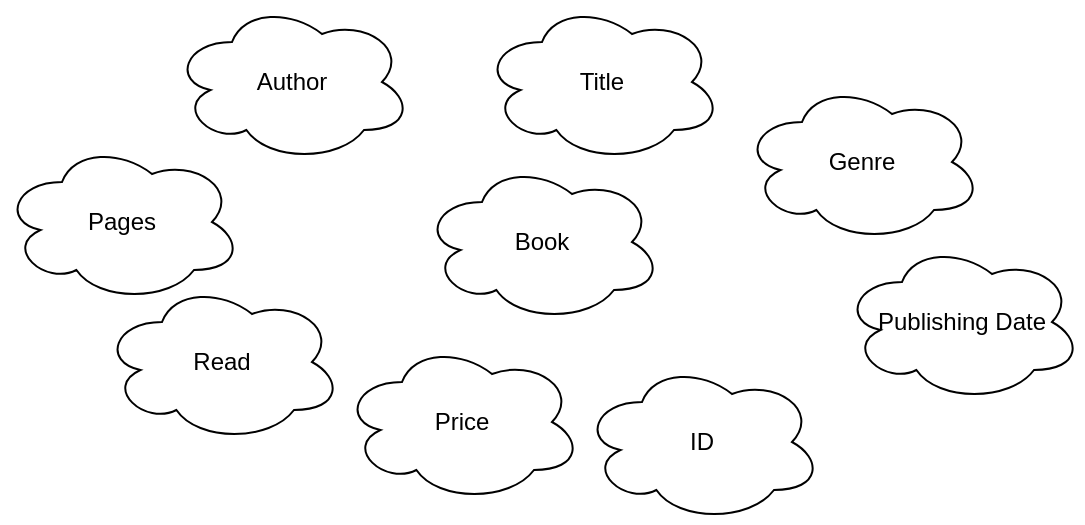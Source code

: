 <mxfile>
    <diagram id="-Ktqi7kYHzm94LCwI6O1" name="Page-1">
        <mxGraphModel dx="808" dy="568" grid="1" gridSize="10" guides="1" tooltips="1" connect="1" arrows="1" fold="1" page="1" pageScale="1" pageWidth="850" pageHeight="1100" math="0" shadow="0">
            <root>
                <mxCell id="0"/>
                <mxCell id="1" parent="0"/>
                <mxCell id="2" value="Book" style="ellipse;shape=cloud;whiteSpace=wrap;html=1;" vertex="1" parent="1">
                    <mxGeometry x="430" y="250" width="120" height="80" as="geometry"/>
                </mxCell>
                <mxCell id="3" value="Author" style="ellipse;shape=cloud;whiteSpace=wrap;html=1;" vertex="1" parent="1">
                    <mxGeometry x="305" y="170" width="120" height="80" as="geometry"/>
                </mxCell>
                <mxCell id="4" value="Title" style="ellipse;shape=cloud;whiteSpace=wrap;html=1;" vertex="1" parent="1">
                    <mxGeometry x="460" y="170" width="120" height="80" as="geometry"/>
                </mxCell>
                <mxCell id="5" value="Genre" style="ellipse;shape=cloud;whiteSpace=wrap;html=1;" vertex="1" parent="1">
                    <mxGeometry x="590" y="210" width="120" height="80" as="geometry"/>
                </mxCell>
                <mxCell id="6" value="Read" style="ellipse;shape=cloud;whiteSpace=wrap;html=1;" vertex="1" parent="1">
                    <mxGeometry x="270" y="310" width="120" height="80" as="geometry"/>
                </mxCell>
                <mxCell id="7" value="Price" style="ellipse;shape=cloud;whiteSpace=wrap;html=1;" vertex="1" parent="1">
                    <mxGeometry x="390" y="340" width="120" height="80" as="geometry"/>
                </mxCell>
                <mxCell id="8" value="Pages" style="ellipse;shape=cloud;whiteSpace=wrap;html=1;" vertex="1" parent="1">
                    <mxGeometry x="220" y="240" width="120" height="80" as="geometry"/>
                </mxCell>
                <mxCell id="9" value="Publishing Date" style="ellipse;shape=cloud;whiteSpace=wrap;html=1;" vertex="1" parent="1">
                    <mxGeometry x="640" y="290" width="120" height="80" as="geometry"/>
                </mxCell>
                <mxCell id="7U3L_kxbjeW3ULrJer1i-9" value="ID" style="ellipse;shape=cloud;whiteSpace=wrap;html=1;" vertex="1" parent="1">
                    <mxGeometry x="510" y="350" width="120" height="80" as="geometry"/>
                </mxCell>
            </root>
        </mxGraphModel>
    </diagram>
    <diagram id="YDL-Traojw6BGUiUAqzT" name="Page-2">
        <mxGraphModel dx="808" dy="568" grid="1" gridSize="10" guides="1" tooltips="1" connect="1" arrows="1" fold="1" page="1" pageScale="1" pageWidth="850" pageHeight="1100" math="0" shadow="0">
            <root>
                <mxCell id="0"/>
                <mxCell id="1" parent="0"/>
                <mxCell id="ivgbGbjwRVicVixpEc0I-2" style="edgeStyle=none;html=1;exitX=1;exitY=0.5;exitDx=0;exitDy=0;entryX=0;entryY=0.5;entryDx=0;entryDy=0;" edge="1" parent="1" source="I3nsIMUZ_meVE1OlJPrU-2" target="ivgbGbjwRVicVixpEc0I-1">
                    <mxGeometry relative="1" as="geometry"/>
                </mxCell>
                <mxCell id="I3nsIMUZ_meVE1OlJPrU-2" value="Author" style="rounded=0;whiteSpace=wrap;html=1;" vertex="1" parent="1">
                    <mxGeometry x="60" y="160" width="120" height="60" as="geometry"/>
                </mxCell>
                <mxCell id="p-qVg_apSsZ4wpn1_oT4-5" style="edgeStyle=none;html=1;exitX=0.5;exitY=1;exitDx=0;exitDy=0;entryX=0.5;entryY=0;entryDx=0;entryDy=0;" edge="1" parent="1" source="I3nsIMUZ_meVE1OlJPrU-3" target="ivgbGbjwRVicVixpEc0I-5">
                    <mxGeometry relative="1" as="geometry"/>
                </mxCell>
                <mxCell id="I3nsIMUZ_meVE1OlJPrU-3" value="Book" style="rounded=0;whiteSpace=wrap;html=1;" vertex="1" parent="1">
                    <mxGeometry x="350" y="160" width="120" height="60" as="geometry"/>
                </mxCell>
                <mxCell id="I3nsIMUZ_meVE1OlJPrU-4" value="Genre" style="rounded=0;whiteSpace=wrap;html=1;" vertex="1" parent="1">
                    <mxGeometry x="350" y="450" width="120" height="60" as="geometry"/>
                </mxCell>
                <mxCell id="ivgbGbjwRVicVixpEc0I-3" style="edgeStyle=none;html=1;exitX=1;exitY=0.5;exitDx=0;exitDy=0;entryX=0;entryY=0.5;entryDx=0;entryDy=0;" edge="1" parent="1" source="ivgbGbjwRVicVixpEc0I-1" target="I3nsIMUZ_meVE1OlJPrU-3">
                    <mxGeometry relative="1" as="geometry"/>
                </mxCell>
                <mxCell id="ivgbGbjwRVicVixpEc0I-1" value="writes" style="rhombus;whiteSpace=wrap;html=1;" vertex="1" parent="1">
                    <mxGeometry x="220" y="150" width="80" height="80" as="geometry"/>
                </mxCell>
                <mxCell id="p-qVg_apSsZ4wpn1_oT4-6" style="edgeStyle=none;html=1;exitX=0.5;exitY=1;exitDx=0;exitDy=0;entryX=0.427;entryY=-0.047;entryDx=0;entryDy=0;entryPerimeter=0;" edge="1" parent="1" source="ivgbGbjwRVicVixpEc0I-5" target="I3nsIMUZ_meVE1OlJPrU-4">
                    <mxGeometry relative="1" as="geometry"/>
                </mxCell>
                <mxCell id="ivgbGbjwRVicVixpEc0I-5" value="has" style="rhombus;whiteSpace=wrap;html=1;" vertex="1" parent="1">
                    <mxGeometry x="360" y="310" width="80" height="80" as="geometry"/>
                </mxCell>
                <mxCell id="p-qVg_apSsZ4wpn1_oT4-1" value="ID" style="ellipse;whiteSpace=wrap;html=1;" vertex="1" parent="1">
                    <mxGeometry x="660" y="140" width="120" height="80" as="geometry"/>
                </mxCell>
                <mxCell id="p-qVg_apSsZ4wpn1_oT4-2" value="Price" style="ellipse;whiteSpace=wrap;html=1;" vertex="1" parent="1">
                    <mxGeometry x="650" y="230" width="120" height="80" as="geometry"/>
                </mxCell>
                <mxCell id="p-qVg_apSsZ4wpn1_oT4-3" value="Title" style="ellipse;whiteSpace=wrap;html=1;" vertex="1" parent="1">
                    <mxGeometry x="660" y="340" width="120" height="80" as="geometry"/>
                </mxCell>
                <mxCell id="p-qVg_apSsZ4wpn1_oT4-4" value="Status (read)" style="ellipse;whiteSpace=wrap;html=1;" vertex="1" parent="1">
                    <mxGeometry x="660" y="460" width="120" height="80" as="geometry"/>
                </mxCell>
            </root>
        </mxGraphModel>
    </diagram>
</mxfile>